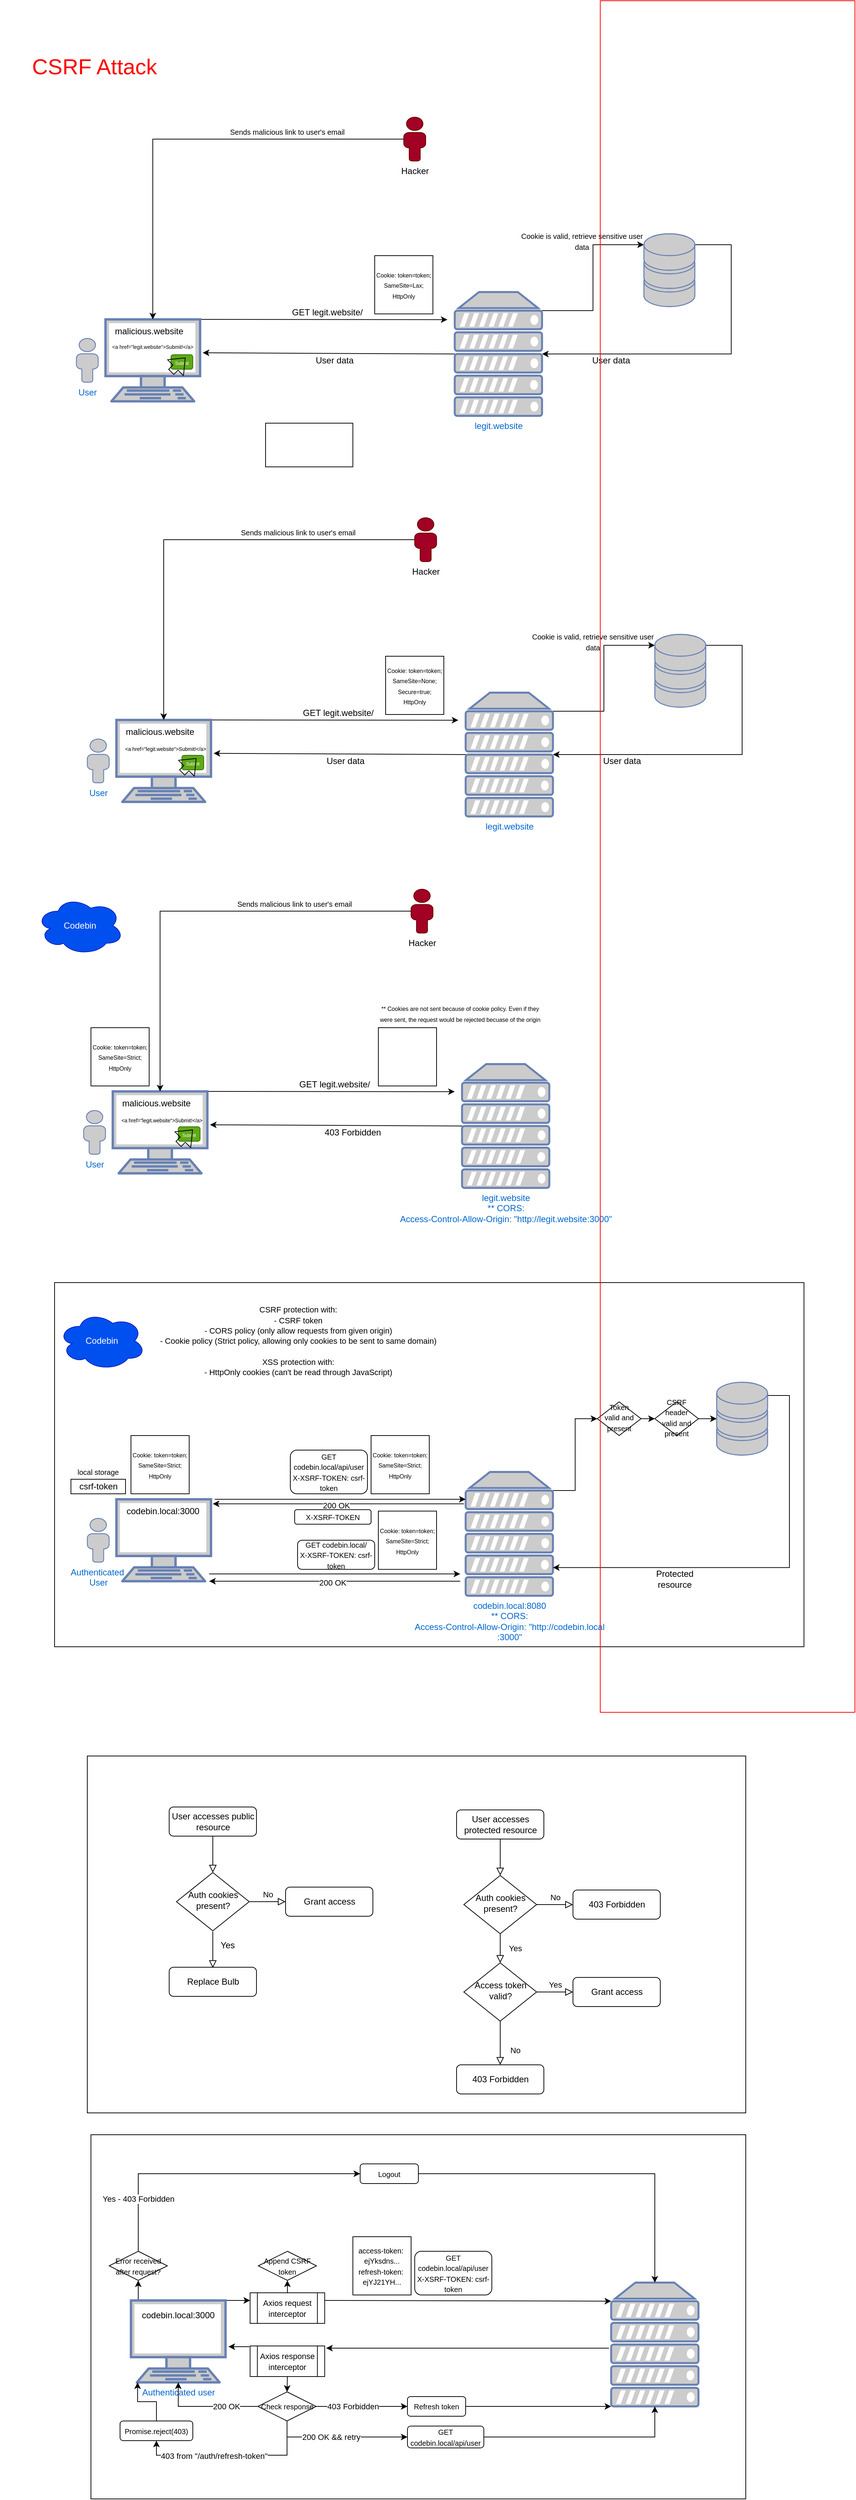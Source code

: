 <mxfile version="13.9.9" type="device"><diagram id="C5RBs43oDa-KdzZeNtuy" name="Page-1"><mxGraphModel dx="1913" dy="1975" grid="1" gridSize="10" guides="1" tooltips="1" connect="1" arrows="1" fold="1" page="1" pageScale="1" pageWidth="827" pageHeight="1169" math="0" shadow="0"><root><mxCell id="WIyWlLk6GJQsqaUBKTNV-0"/><mxCell id="WIyWlLk6GJQsqaUBKTNV-1" parent="WIyWlLk6GJQsqaUBKTNV-0"/><mxCell id="gsTk_tSLiRUNvNUFOM95-67" value="" style="verticalLabelPosition=bottom;verticalAlign=top;html=1;shape=mxgraph.basic.rect;fillColor2=none;strokeWidth=1;size=20;indent=5;" parent="WIyWlLk6GJQsqaUBKTNV-1" vertex="1"><mxGeometry x="50" y="1660" width="1030" height="500" as="geometry"/></mxCell><mxCell id="WIyWlLk6GJQsqaUBKTNV-2" value="" style="rounded=0;html=1;jettySize=auto;orthogonalLoop=1;fontSize=11;endArrow=block;endFill=0;endSize=8;strokeWidth=1;shadow=0;labelBackgroundColor=none;edgeStyle=orthogonalEdgeStyle;" parent="WIyWlLk6GJQsqaUBKTNV-1" source="WIyWlLk6GJQsqaUBKTNV-3" target="WIyWlLk6GJQsqaUBKTNV-6" edge="1"><mxGeometry relative="1" as="geometry"/></mxCell><mxCell id="WIyWlLk6GJQsqaUBKTNV-3" value="User accesses public resource" style="rounded=1;whiteSpace=wrap;html=1;fontSize=12;glass=0;strokeWidth=1;shadow=0;" parent="WIyWlLk6GJQsqaUBKTNV-1" vertex="1"><mxGeometry x="207.5" y="2380" width="120" height="40" as="geometry"/></mxCell><mxCell id="WIyWlLk6GJQsqaUBKTNV-5" value="No" style="edgeStyle=orthogonalEdgeStyle;rounded=0;html=1;jettySize=auto;orthogonalLoop=1;fontSize=11;endArrow=block;endFill=0;endSize=8;strokeWidth=1;shadow=0;labelBackgroundColor=none;" parent="WIyWlLk6GJQsqaUBKTNV-1" source="WIyWlLk6GJQsqaUBKTNV-6" target="WIyWlLk6GJQsqaUBKTNV-7" edge="1"><mxGeometry y="10" relative="1" as="geometry"><mxPoint as="offset"/></mxGeometry></mxCell><mxCell id="WIyWlLk6GJQsqaUBKTNV-6" value="Auth cookies present?" style="rhombus;whiteSpace=wrap;html=1;shadow=0;fontFamily=Helvetica;fontSize=12;align=center;strokeWidth=1;spacing=6;spacingTop=-4;" parent="WIyWlLk6GJQsqaUBKTNV-1" vertex="1"><mxGeometry x="217.5" y="2470" width="100" height="80" as="geometry"/></mxCell><mxCell id="WIyWlLk6GJQsqaUBKTNV-7" value="Grant access" style="rounded=1;whiteSpace=wrap;html=1;fontSize=12;glass=0;strokeWidth=1;shadow=0;" parent="WIyWlLk6GJQsqaUBKTNV-1" vertex="1"><mxGeometry x="367.5" y="2490" width="120" height="40" as="geometry"/></mxCell><mxCell id="aJe6lhraDqwbNiLTyz2L-0" value="User" style="fontColor=#0066CC;verticalAlign=top;verticalLabelPosition=bottom;labelPosition=center;align=center;html=1;outlineConnect=0;fillColor=#CCCCCC;strokeColor=#6881B3;gradientColor=none;gradientDirection=north;strokeWidth=2;shape=mxgraph.networks.user_male;" parent="WIyWlLk6GJQsqaUBKTNV-1" vertex="1"><mxGeometry x="80" y="363.75" width="30" height="60" as="geometry"/></mxCell><mxCell id="aJe6lhraDqwbNiLTyz2L-20" style="edgeStyle=none;rounded=0;orthogonalLoop=1;jettySize=auto;html=1;exitX=1;exitY=0;exitDx=0;exitDy=0;exitPerimeter=0;fontColor=#000000;" parent="WIyWlLk6GJQsqaUBKTNV-1" source="aJe6lhraDqwbNiLTyz2L-2" edge="1"><mxGeometry relative="1" as="geometry"><mxPoint x="590" y="337.828" as="targetPoint"/></mxGeometry></mxCell><mxCell id="aJe6lhraDqwbNiLTyz2L-2" value="" style="fontColor=#0066CC;verticalAlign=top;verticalLabelPosition=bottom;labelPosition=center;align=center;html=1;outlineConnect=0;fillColor=#CCCCCC;strokeColor=#6881B3;gradientColor=none;gradientDirection=north;strokeWidth=2;shape=mxgraph.networks.terminal;" parent="WIyWlLk6GJQsqaUBKTNV-1" vertex="1"><mxGeometry x="120" y="337.5" width="130" height="112.5" as="geometry"/></mxCell><mxCell id="aJe6lhraDqwbNiLTyz2L-4" style="edgeStyle=orthogonalEdgeStyle;rounded=0;orthogonalLoop=1;jettySize=auto;html=1;exitX=0;exitY=0.5;exitDx=0;exitDy=0;exitPerimeter=0;entryX=0.5;entryY=0;entryDx=0;entryDy=0;entryPerimeter=0;" parent="WIyWlLk6GJQsqaUBKTNV-1" source="aJe6lhraDqwbNiLTyz2L-3" target="aJe6lhraDqwbNiLTyz2L-2" edge="1"><mxGeometry relative="1" as="geometry"/></mxCell><mxCell id="aJe6lhraDqwbNiLTyz2L-3" value="Hacker" style="verticalAlign=top;verticalLabelPosition=bottom;labelPosition=center;align=center;html=1;outlineConnect=0;fillColor=#a20025;strokeColor=#6F0000;gradientDirection=north;strokeWidth=2;shape=mxgraph.networks.user_male;" parent="WIyWlLk6GJQsqaUBKTNV-1" vertex="1"><mxGeometry x="530" y="60" width="30" height="60" as="geometry"/></mxCell><mxCell id="aJe6lhraDqwbNiLTyz2L-5" value="malicious.website" style="text;html=1;strokeColor=none;fillColor=none;align=center;verticalAlign=middle;whiteSpace=wrap;rounded=0;" parent="WIyWlLk6GJQsqaUBKTNV-1" vertex="1"><mxGeometry x="160" y="343.75" width="40" height="20" as="geometry"/></mxCell><mxCell id="aJe6lhraDqwbNiLTyz2L-6" value="&lt;font style=&quot;font-size: 7px&quot;&gt;&amp;lt;a href=&quot;legit.website&quot;&amp;gt;Submit!&amp;lt;/a&amp;gt;&lt;/font&gt;" style="text;html=1;strokeColor=none;fillColor=none;align=center;verticalAlign=middle;whiteSpace=wrap;rounded=0;" parent="WIyWlLk6GJQsqaUBKTNV-1" vertex="1"><mxGeometry x="20" y="363.75" width="330" height="20" as="geometry"/></mxCell><mxCell id="aJe6lhraDqwbNiLTyz2L-9" value="&lt;font style=&quot;font-size: 6px&quot;&gt;Submit&lt;/font&gt;" style="rounded=1;whiteSpace=wrap;html=1;align=center;fillColor=#60a917;strokeColor=#2D7600;fontColor=#ffffff;" parent="WIyWlLk6GJQsqaUBKTNV-1" vertex="1"><mxGeometry x="210" y="386" width="30" height="20" as="geometry"/></mxCell><mxCell id="aJe6lhraDqwbNiLTyz2L-11" value="" style="shape=flexArrow;endArrow=classic;html=1;" parent="WIyWlLk6GJQsqaUBKTNV-1" edge="1"><mxGeometry width="50" height="50" relative="1" as="geometry"><mxPoint x="210" y="410" as="sourcePoint"/><mxPoint x="230" y="390" as="targetPoint"/></mxGeometry></mxCell><mxCell id="aJe6lhraDqwbNiLTyz2L-12" value="&lt;font style=&quot;font-size: 10px&quot;&gt;Sends malicious link to user's email&lt;/font&gt;" style="text;html=1;strokeColor=none;fillColor=none;align=center;verticalAlign=middle;whiteSpace=wrap;rounded=0;" parent="WIyWlLk6GJQsqaUBKTNV-1" vertex="1"><mxGeometry x="270" y="70" width="200" height="20" as="geometry"/></mxCell><mxCell id="aJe6lhraDqwbNiLTyz2L-22" style="edgeStyle=none;rounded=0;orthogonalLoop=1;jettySize=auto;html=1;exitX=0;exitY=0.5;exitDx=0;exitDy=0;exitPerimeter=0;entryX=0.708;entryY=0.98;entryDx=0;entryDy=0;entryPerimeter=0;fontColor=#000000;" parent="WIyWlLk6GJQsqaUBKTNV-1" source="aJe6lhraDqwbNiLTyz2L-14" target="aJe6lhraDqwbNiLTyz2L-6" edge="1"><mxGeometry relative="1" as="geometry"/></mxCell><mxCell id="aJe6lhraDqwbNiLTyz2L-36" style="edgeStyle=orthogonalEdgeStyle;rounded=0;orthogonalLoop=1;jettySize=auto;html=1;exitX=1;exitY=0.15;exitDx=0;exitDy=0;exitPerimeter=0;entryX=0;entryY=0.15;entryDx=0;entryDy=0;entryPerimeter=0;fontColor=#000000;" parent="WIyWlLk6GJQsqaUBKTNV-1" source="aJe6lhraDqwbNiLTyz2L-14" target="aJe6lhraDqwbNiLTyz2L-29" edge="1"><mxGeometry relative="1" as="geometry"/></mxCell><mxCell id="aJe6lhraDqwbNiLTyz2L-14" value="legit.website" style="fontColor=#0066CC;verticalAlign=top;verticalLabelPosition=bottom;labelPosition=center;align=center;html=1;outlineConnect=0;fillColor=#CCCCCC;strokeColor=#6881B3;gradientColor=none;gradientDirection=north;strokeWidth=2;shape=mxgraph.networks.server;" parent="WIyWlLk6GJQsqaUBKTNV-1" vertex="1"><mxGeometry x="600" y="300" width="120" height="170" as="geometry"/></mxCell><mxCell id="aJe6lhraDqwbNiLTyz2L-17" value="GET legit.website/" style="text;html=1;strokeColor=none;fillColor=none;align=center;verticalAlign=middle;whiteSpace=wrap;rounded=0;fontColor=#000000;" parent="WIyWlLk6GJQsqaUBKTNV-1" vertex="1"><mxGeometry x="360" y="317.5" width="130" height="20" as="geometry"/></mxCell><mxCell id="aJe6lhraDqwbNiLTyz2L-19" value="&lt;font style=&quot;font-size: 8px&quot;&gt;Cookie: token=token; SameSite=Lax; HttpOnly&lt;/font&gt;" style="whiteSpace=wrap;html=1;aspect=fixed;fontColor=#000000;" parent="WIyWlLk6GJQsqaUBKTNV-1" vertex="1"><mxGeometry x="490" y="250" width="80" height="80" as="geometry"/></mxCell><mxCell id="aJe6lhraDqwbNiLTyz2L-37" style="edgeStyle=orthogonalEdgeStyle;rounded=0;orthogonalLoop=1;jettySize=auto;html=1;exitX=1;exitY=0.15;exitDx=0;exitDy=0;exitPerimeter=0;fontColor=#000000;" parent="WIyWlLk6GJQsqaUBKTNV-1" source="aJe6lhraDqwbNiLTyz2L-29" target="aJe6lhraDqwbNiLTyz2L-14" edge="1"><mxGeometry relative="1" as="geometry"><Array as="points"><mxPoint x="980" y="235"/><mxPoint x="980" y="385"/></Array></mxGeometry></mxCell><mxCell id="aJe6lhraDqwbNiLTyz2L-29" value="" style="fontColor=#0066CC;verticalAlign=top;verticalLabelPosition=bottom;labelPosition=center;align=center;html=1;outlineConnect=0;fillColor=#CCCCCC;strokeColor=#6881B3;gradientColor=none;gradientDirection=north;strokeWidth=2;shape=mxgraph.networks.storage;" parent="WIyWlLk6GJQsqaUBKTNV-1" vertex="1"><mxGeometry x="860" y="220" width="70" height="100" as="geometry"/></mxCell><mxCell id="aJe6lhraDqwbNiLTyz2L-32" value="&lt;font style=&quot;font-size: 10px&quot;&gt;Cookie is valid, retrieve sensitive user data&lt;/font&gt;" style="text;html=1;strokeColor=none;fillColor=none;align=center;verticalAlign=middle;whiteSpace=wrap;rounded=0;fontColor=#000000;" parent="WIyWlLk6GJQsqaUBKTNV-1" vertex="1"><mxGeometry x="680" y="220" width="190" height="20" as="geometry"/></mxCell><mxCell id="aJe6lhraDqwbNiLTyz2L-34" value="User data" style="text;html=1;strokeColor=none;fillColor=none;align=center;verticalAlign=middle;whiteSpace=wrap;rounded=0;fontColor=#000000;" parent="WIyWlLk6GJQsqaUBKTNV-1" vertex="1"><mxGeometry x="780" y="383.75" width="70" height="20" as="geometry"/></mxCell><mxCell id="aJe6lhraDqwbNiLTyz2L-35" value="User data" style="text;html=1;strokeColor=none;fillColor=none;align=center;verticalAlign=middle;whiteSpace=wrap;rounded=0;fontColor=#000000;" parent="WIyWlLk6GJQsqaUBKTNV-1" vertex="1"><mxGeometry x="400" y="383.75" width="70" height="20" as="geometry"/></mxCell><mxCell id="aJe6lhraDqwbNiLTyz2L-77" value="User" style="fontColor=#0066CC;verticalAlign=top;verticalLabelPosition=bottom;labelPosition=center;align=center;html=1;outlineConnect=0;fillColor=#CCCCCC;strokeColor=#6881B3;gradientColor=none;gradientDirection=north;strokeWidth=2;shape=mxgraph.networks.user_male;" parent="WIyWlLk6GJQsqaUBKTNV-1" vertex="1"><mxGeometry x="95" y="913.75" width="30" height="60" as="geometry"/></mxCell><mxCell id="aJe6lhraDqwbNiLTyz2L-78" style="edgeStyle=none;rounded=0;orthogonalLoop=1;jettySize=auto;html=1;exitX=1;exitY=0;exitDx=0;exitDy=0;exitPerimeter=0;fontColor=#000000;" parent="WIyWlLk6GJQsqaUBKTNV-1" source="aJe6lhraDqwbNiLTyz2L-79" edge="1"><mxGeometry relative="1" as="geometry"><mxPoint x="605" y="887.828" as="targetPoint"/></mxGeometry></mxCell><mxCell id="aJe6lhraDqwbNiLTyz2L-79" value="" style="fontColor=#0066CC;verticalAlign=top;verticalLabelPosition=bottom;labelPosition=center;align=center;html=1;outlineConnect=0;fillColor=#CCCCCC;strokeColor=#6881B3;gradientColor=none;gradientDirection=north;strokeWidth=2;shape=mxgraph.networks.terminal;" parent="WIyWlLk6GJQsqaUBKTNV-1" vertex="1"><mxGeometry x="135" y="887.5" width="130" height="112.5" as="geometry"/></mxCell><mxCell id="aJe6lhraDqwbNiLTyz2L-80" style="edgeStyle=orthogonalEdgeStyle;rounded=0;orthogonalLoop=1;jettySize=auto;html=1;exitX=0;exitY=0.5;exitDx=0;exitDy=0;exitPerimeter=0;entryX=0.5;entryY=0;entryDx=0;entryDy=0;entryPerimeter=0;" parent="WIyWlLk6GJQsqaUBKTNV-1" source="aJe6lhraDqwbNiLTyz2L-81" target="aJe6lhraDqwbNiLTyz2L-79" edge="1"><mxGeometry relative="1" as="geometry"/></mxCell><mxCell id="aJe6lhraDqwbNiLTyz2L-81" value="Hacker" style="verticalAlign=top;verticalLabelPosition=bottom;labelPosition=center;align=center;html=1;outlineConnect=0;fillColor=#a20025;strokeColor=#6F0000;gradientDirection=north;strokeWidth=2;shape=mxgraph.networks.user_male;" parent="WIyWlLk6GJQsqaUBKTNV-1" vertex="1"><mxGeometry x="545" y="610" width="30" height="60" as="geometry"/></mxCell><mxCell id="aJe6lhraDqwbNiLTyz2L-82" value="malicious.website" style="text;html=1;strokeColor=none;fillColor=none;align=center;verticalAlign=middle;whiteSpace=wrap;rounded=0;" parent="WIyWlLk6GJQsqaUBKTNV-1" vertex="1"><mxGeometry x="175" y="893.75" width="40" height="20" as="geometry"/></mxCell><mxCell id="aJe6lhraDqwbNiLTyz2L-83" value="&lt;font style=&quot;font-size: 6px&quot;&gt;Submit&lt;/font&gt;" style="rounded=1;whiteSpace=wrap;html=1;align=center;fillColor=#60a917;strokeColor=#2D7600;fontColor=#ffffff;" parent="WIyWlLk6GJQsqaUBKTNV-1" vertex="1"><mxGeometry x="225" y="936" width="30" height="20" as="geometry"/></mxCell><mxCell id="aJe6lhraDqwbNiLTyz2L-84" value="" style="shape=flexArrow;endArrow=classic;html=1;" parent="WIyWlLk6GJQsqaUBKTNV-1" edge="1"><mxGeometry width="50" height="50" relative="1" as="geometry"><mxPoint x="225" y="960" as="sourcePoint"/><mxPoint x="245" y="940" as="targetPoint"/></mxGeometry></mxCell><mxCell id="aJe6lhraDqwbNiLTyz2L-85" value="&lt;font style=&quot;font-size: 10px&quot;&gt;Sends malicious link to user's email&lt;/font&gt;" style="text;html=1;strokeColor=none;fillColor=none;align=center;verticalAlign=middle;whiteSpace=wrap;rounded=0;" parent="WIyWlLk6GJQsqaUBKTNV-1" vertex="1"><mxGeometry x="285" y="620" width="200" height="20" as="geometry"/></mxCell><mxCell id="aJe6lhraDqwbNiLTyz2L-86" style="edgeStyle=none;rounded=0;orthogonalLoop=1;jettySize=auto;html=1;exitX=0;exitY=0.5;exitDx=0;exitDy=0;exitPerimeter=0;entryX=0.708;entryY=0.98;entryDx=0;entryDy=0;entryPerimeter=0;fontColor=#000000;" parent="WIyWlLk6GJQsqaUBKTNV-1" source="aJe6lhraDqwbNiLTyz2L-88" edge="1"><mxGeometry relative="1" as="geometry"><mxPoint x="268.64" y="933.35" as="targetPoint"/></mxGeometry></mxCell><mxCell id="aJe6lhraDqwbNiLTyz2L-87" style="edgeStyle=orthogonalEdgeStyle;rounded=0;orthogonalLoop=1;jettySize=auto;html=1;exitX=1;exitY=0.15;exitDx=0;exitDy=0;exitPerimeter=0;entryX=0;entryY=0.15;entryDx=0;entryDy=0;entryPerimeter=0;fontColor=#000000;" parent="WIyWlLk6GJQsqaUBKTNV-1" source="aJe6lhraDqwbNiLTyz2L-88" target="aJe6lhraDqwbNiLTyz2L-92" edge="1"><mxGeometry relative="1" as="geometry"/></mxCell><mxCell id="aJe6lhraDqwbNiLTyz2L-88" value="legit.website" style="fontColor=#0066CC;verticalAlign=top;verticalLabelPosition=bottom;labelPosition=center;align=center;html=1;outlineConnect=0;fillColor=#CCCCCC;strokeColor=#6881B3;gradientColor=none;gradientDirection=north;strokeWidth=2;shape=mxgraph.networks.server;" parent="WIyWlLk6GJQsqaUBKTNV-1" vertex="1"><mxGeometry x="615" y="850" width="120" height="170" as="geometry"/></mxCell><mxCell id="aJe6lhraDqwbNiLTyz2L-89" value="GET legit.website/" style="text;html=1;strokeColor=none;fillColor=none;align=center;verticalAlign=middle;whiteSpace=wrap;rounded=0;fontColor=#000000;" parent="WIyWlLk6GJQsqaUBKTNV-1" vertex="1"><mxGeometry x="375" y="867.5" width="130" height="20" as="geometry"/></mxCell><mxCell id="aJe6lhraDqwbNiLTyz2L-90" value="&lt;font style=&quot;font-size: 8px&quot;&gt;Cookie: token=token; SameSite=None; Secure=true; HttpOnly&lt;/font&gt;" style="whiteSpace=wrap;html=1;aspect=fixed;fontColor=#000000;" parent="WIyWlLk6GJQsqaUBKTNV-1" vertex="1"><mxGeometry x="505" y="800" width="80" height="80" as="geometry"/></mxCell><mxCell id="aJe6lhraDqwbNiLTyz2L-91" style="edgeStyle=orthogonalEdgeStyle;rounded=0;orthogonalLoop=1;jettySize=auto;html=1;exitX=1;exitY=0.15;exitDx=0;exitDy=0;exitPerimeter=0;fontColor=#000000;" parent="WIyWlLk6GJQsqaUBKTNV-1" source="aJe6lhraDqwbNiLTyz2L-92" target="aJe6lhraDqwbNiLTyz2L-88" edge="1"><mxGeometry relative="1" as="geometry"><Array as="points"><mxPoint x="995" y="785"/><mxPoint x="995" y="935"/></Array></mxGeometry></mxCell><mxCell id="aJe6lhraDqwbNiLTyz2L-92" value="" style="fontColor=#0066CC;verticalAlign=top;verticalLabelPosition=bottom;labelPosition=center;align=center;html=1;outlineConnect=0;fillColor=#CCCCCC;strokeColor=#6881B3;gradientColor=none;gradientDirection=north;strokeWidth=2;shape=mxgraph.networks.storage;" parent="WIyWlLk6GJQsqaUBKTNV-1" vertex="1"><mxGeometry x="875" y="770" width="70" height="100" as="geometry"/></mxCell><mxCell id="aJe6lhraDqwbNiLTyz2L-93" value="&lt;font style=&quot;font-size: 10px&quot;&gt;Cookie is valid, retrieve sensitive user data&lt;/font&gt;" style="text;html=1;strokeColor=none;fillColor=none;align=center;verticalAlign=middle;whiteSpace=wrap;rounded=0;fontColor=#000000;" parent="WIyWlLk6GJQsqaUBKTNV-1" vertex="1"><mxGeometry x="695" y="770" width="190" height="20" as="geometry"/></mxCell><mxCell id="aJe6lhraDqwbNiLTyz2L-94" value="User data" style="text;html=1;strokeColor=none;fillColor=none;align=center;verticalAlign=middle;whiteSpace=wrap;rounded=0;fontColor=#000000;" parent="WIyWlLk6GJQsqaUBKTNV-1" vertex="1"><mxGeometry x="795" y="933.75" width="70" height="20" as="geometry"/></mxCell><mxCell id="aJe6lhraDqwbNiLTyz2L-95" value="User data" style="text;html=1;strokeColor=none;fillColor=none;align=center;verticalAlign=middle;whiteSpace=wrap;rounded=0;fontColor=#000000;" parent="WIyWlLk6GJQsqaUBKTNV-1" vertex="1"><mxGeometry x="415" y="933.75" width="70" height="20" as="geometry"/></mxCell><mxCell id="aJe6lhraDqwbNiLTyz2L-96" value="&lt;span style=&quot;color: rgb(0, 0, 0); font-family: helvetica; font-size: 7px; font-style: normal; font-weight: 400; letter-spacing: normal; text-align: center; text-indent: 0px; text-transform: none; word-spacing: 0px; background-color: rgb(248, 249, 250); display: inline; float: none;&quot;&gt;&amp;lt;a href=&quot;legit.website&quot;&amp;gt;Submit!&amp;lt;/a&amp;gt;&lt;/span&gt;" style="text;whiteSpace=wrap;html=1;fontColor=#000000;" parent="WIyWlLk6GJQsqaUBKTNV-1" vertex="1"><mxGeometry x="145" y="912" width="140" height="30" as="geometry"/></mxCell><mxCell id="aJe6lhraDqwbNiLTyz2L-98" value="User" style="fontColor=#0066CC;verticalAlign=top;verticalLabelPosition=bottom;labelPosition=center;align=center;html=1;outlineConnect=0;fillColor=#CCCCCC;strokeColor=#6881B3;gradientColor=none;gradientDirection=north;strokeWidth=2;shape=mxgraph.networks.user_male;" parent="WIyWlLk6GJQsqaUBKTNV-1" vertex="1"><mxGeometry x="90" y="1423.75" width="30" height="60" as="geometry"/></mxCell><mxCell id="aJe6lhraDqwbNiLTyz2L-99" style="edgeStyle=none;rounded=0;orthogonalLoop=1;jettySize=auto;html=1;exitX=1;exitY=0;exitDx=0;exitDy=0;exitPerimeter=0;fontColor=#000000;" parent="WIyWlLk6GJQsqaUBKTNV-1" source="aJe6lhraDqwbNiLTyz2L-100" edge="1"><mxGeometry relative="1" as="geometry"><mxPoint x="600" y="1397.828" as="targetPoint"/></mxGeometry></mxCell><mxCell id="aJe6lhraDqwbNiLTyz2L-100" value="" style="fontColor=#0066CC;verticalAlign=top;verticalLabelPosition=bottom;labelPosition=center;align=center;html=1;outlineConnect=0;fillColor=#CCCCCC;strokeColor=#6881B3;gradientColor=none;gradientDirection=north;strokeWidth=2;shape=mxgraph.networks.terminal;" parent="WIyWlLk6GJQsqaUBKTNV-1" vertex="1"><mxGeometry x="130" y="1397.5" width="130" height="112.5" as="geometry"/></mxCell><mxCell id="aJe6lhraDqwbNiLTyz2L-101" style="edgeStyle=orthogonalEdgeStyle;rounded=0;orthogonalLoop=1;jettySize=auto;html=1;exitX=0;exitY=0.5;exitDx=0;exitDy=0;exitPerimeter=0;entryX=0.5;entryY=0;entryDx=0;entryDy=0;entryPerimeter=0;" parent="WIyWlLk6GJQsqaUBKTNV-1" source="aJe6lhraDqwbNiLTyz2L-102" target="aJe6lhraDqwbNiLTyz2L-100" edge="1"><mxGeometry relative="1" as="geometry"/></mxCell><mxCell id="aJe6lhraDqwbNiLTyz2L-102" value="Hacker" style="verticalAlign=top;verticalLabelPosition=bottom;labelPosition=center;align=center;html=1;outlineConnect=0;fillColor=#a20025;strokeColor=#6F0000;gradientDirection=north;strokeWidth=2;shape=mxgraph.networks.user_male;" parent="WIyWlLk6GJQsqaUBKTNV-1" vertex="1"><mxGeometry x="540" y="1120" width="30" height="60" as="geometry"/></mxCell><mxCell id="aJe6lhraDqwbNiLTyz2L-103" value="malicious.website" style="text;html=1;strokeColor=none;fillColor=none;align=center;verticalAlign=middle;whiteSpace=wrap;rounded=0;" parent="WIyWlLk6GJQsqaUBKTNV-1" vertex="1"><mxGeometry x="170" y="1403.75" width="40" height="20" as="geometry"/></mxCell><mxCell id="aJe6lhraDqwbNiLTyz2L-104" value="&lt;font style=&quot;font-size: 6px&quot;&gt;Submit&lt;/font&gt;" style="rounded=1;whiteSpace=wrap;html=1;align=center;fillColor=#60a917;strokeColor=#2D7600;fontColor=#ffffff;" parent="WIyWlLk6GJQsqaUBKTNV-1" vertex="1"><mxGeometry x="220" y="1446" width="30" height="20" as="geometry"/></mxCell><mxCell id="aJe6lhraDqwbNiLTyz2L-105" value="" style="shape=flexArrow;endArrow=classic;html=1;" parent="WIyWlLk6GJQsqaUBKTNV-1" edge="1"><mxGeometry width="50" height="50" relative="1" as="geometry"><mxPoint x="220" y="1470" as="sourcePoint"/><mxPoint x="240" y="1450" as="targetPoint"/></mxGeometry></mxCell><mxCell id="aJe6lhraDqwbNiLTyz2L-106" value="&lt;font style=&quot;font-size: 10px&quot;&gt;Sends malicious link to user's email&lt;/font&gt;" style="text;html=1;strokeColor=none;fillColor=none;align=center;verticalAlign=middle;whiteSpace=wrap;rounded=0;" parent="WIyWlLk6GJQsqaUBKTNV-1" vertex="1"><mxGeometry x="280" y="1130" width="200" height="20" as="geometry"/></mxCell><mxCell id="aJe6lhraDqwbNiLTyz2L-107" style="edgeStyle=none;rounded=0;orthogonalLoop=1;jettySize=auto;html=1;exitX=0;exitY=0.5;exitDx=0;exitDy=0;exitPerimeter=0;entryX=0.708;entryY=0.98;entryDx=0;entryDy=0;entryPerimeter=0;fontColor=#000000;" parent="WIyWlLk6GJQsqaUBKTNV-1" source="aJe6lhraDqwbNiLTyz2L-109" edge="1"><mxGeometry relative="1" as="geometry"><mxPoint x="263.64" y="1443.35" as="targetPoint"/></mxGeometry></mxCell><mxCell id="aJe6lhraDqwbNiLTyz2L-109" value="legit.website&lt;br&gt;** CORS:&lt;br&gt;Access-Control-Allow-Origin: &quot;http://legit.website:3000&quot;" style="fontColor=#0066CC;verticalAlign=top;verticalLabelPosition=bottom;labelPosition=center;align=center;html=1;outlineConnect=0;fillColor=#CCCCCC;strokeColor=#6881B3;gradientColor=none;gradientDirection=north;strokeWidth=2;shape=mxgraph.networks.server;" parent="WIyWlLk6GJQsqaUBKTNV-1" vertex="1"><mxGeometry x="610" y="1360" width="120" height="170" as="geometry"/></mxCell><mxCell id="aJe6lhraDqwbNiLTyz2L-110" value="GET legit.website/" style="text;html=1;strokeColor=none;fillColor=none;align=center;verticalAlign=middle;whiteSpace=wrap;rounded=0;fontColor=#000000;" parent="WIyWlLk6GJQsqaUBKTNV-1" vertex="1"><mxGeometry x="370" y="1377.5" width="130" height="20" as="geometry"/></mxCell><mxCell id="aJe6lhraDqwbNiLTyz2L-111" value="&lt;font style=&quot;font-size: 8px&quot;&gt;Cookie: token=token; SameSite=Strict;&lt;br&gt;HttpOnly&lt;/font&gt;" style="whiteSpace=wrap;html=1;aspect=fixed;fontColor=#000000;" parent="WIyWlLk6GJQsqaUBKTNV-1" vertex="1"><mxGeometry x="100" y="1310" width="80" height="80" as="geometry"/></mxCell><mxCell id="aJe6lhraDqwbNiLTyz2L-116" value="403 Forbidden" style="text;html=1;strokeColor=none;fillColor=none;align=center;verticalAlign=middle;whiteSpace=wrap;rounded=0;fontColor=#000000;" parent="WIyWlLk6GJQsqaUBKTNV-1" vertex="1"><mxGeometry x="410" y="1443.75" width="100" height="20" as="geometry"/></mxCell><mxCell id="aJe6lhraDqwbNiLTyz2L-117" value="&lt;span style=&quot;color: rgb(0, 0, 0); font-family: helvetica; font-size: 7px; font-style: normal; font-weight: 400; letter-spacing: normal; text-align: center; text-indent: 0px; text-transform: none; word-spacing: 0px; background-color: rgb(248, 249, 250); display: inline; float: none;&quot;&gt;&amp;lt;a href=&quot;legit.website&quot;&amp;gt;Submit!&amp;lt;/a&amp;gt;&lt;/span&gt;" style="text;whiteSpace=wrap;html=1;fontColor=#000000;" parent="WIyWlLk6GJQsqaUBKTNV-1" vertex="1"><mxGeometry x="140" y="1422" width="140" height="30" as="geometry"/></mxCell><mxCell id="aJe6lhraDqwbNiLTyz2L-118" value="" style="whiteSpace=wrap;html=1;aspect=fixed;fontColor=#000000;" parent="WIyWlLk6GJQsqaUBKTNV-1" vertex="1"><mxGeometry x="495" y="1310" width="80" height="80" as="geometry"/></mxCell><mxCell id="aJe6lhraDqwbNiLTyz2L-121" value="&lt;font style=&quot;font-size: 8px&quot;&gt;** Cookies are not sent because of cookie policy. Even if they were sent, the request would be rejected becuase of the origin&lt;/font&gt;" style="text;html=1;strokeColor=none;fillColor=none;align=center;verticalAlign=middle;whiteSpace=wrap;rounded=0;fontColor=#000000;" parent="WIyWlLk6GJQsqaUBKTNV-1" vertex="1"><mxGeometry x="490" y="1260" width="235" height="60" as="geometry"/></mxCell><mxCell id="aJe6lhraDqwbNiLTyz2L-123" value="Codebin" style="ellipse;shape=cloud;whiteSpace=wrap;html=1;fontColor=#ffffff;fillColor=#0050ef;strokeColor=#001DBC;" parent="WIyWlLk6GJQsqaUBKTNV-1" vertex="1"><mxGeometry x="25" y="1130" width="120" height="80" as="geometry"/></mxCell><mxCell id="aJe6lhraDqwbNiLTyz2L-125" value="&lt;font style=&quot;font-size: 30px&quot; color=&quot;#ff0000&quot;&gt;CSRF Attack&lt;/font&gt;" style="text;html=1;strokeColor=none;fillColor=none;align=center;verticalAlign=middle;whiteSpace=wrap;rounded=0;fontColor=#000000;" parent="WIyWlLk6GJQsqaUBKTNV-1" vertex="1"><mxGeometry x="-25" y="-20" width="260" height="20" as="geometry"/></mxCell><mxCell id="aJe6lhraDqwbNiLTyz2L-126" value="" style="rounded=0;html=1;jettySize=auto;orthogonalLoop=1;fontSize=11;endArrow=block;endFill=0;endSize=8;strokeWidth=1;shadow=0;labelBackgroundColor=none;edgeStyle=orthogonalEdgeStyle;" parent="WIyWlLk6GJQsqaUBKTNV-1" source="aJe6lhraDqwbNiLTyz2L-127" target="aJe6lhraDqwbNiLTyz2L-130" edge="1"><mxGeometry relative="1" as="geometry"/></mxCell><mxCell id="aJe6lhraDqwbNiLTyz2L-127" value="User accesses protected resource" style="rounded=1;whiteSpace=wrap;html=1;fontSize=12;glass=0;strokeWidth=1;shadow=0;" parent="WIyWlLk6GJQsqaUBKTNV-1" vertex="1"><mxGeometry x="602.5" y="2384" width="120" height="40" as="geometry"/></mxCell><mxCell id="aJe6lhraDqwbNiLTyz2L-128" value="Yes" style="rounded=0;html=1;jettySize=auto;orthogonalLoop=1;fontSize=11;endArrow=block;endFill=0;endSize=8;strokeWidth=1;shadow=0;labelBackgroundColor=none;edgeStyle=orthogonalEdgeStyle;" parent="WIyWlLk6GJQsqaUBKTNV-1" source="aJe6lhraDqwbNiLTyz2L-130" target="aJe6lhraDqwbNiLTyz2L-134" edge="1"><mxGeometry y="20" relative="1" as="geometry"><mxPoint as="offset"/></mxGeometry></mxCell><mxCell id="aJe6lhraDqwbNiLTyz2L-129" value="No" style="edgeStyle=orthogonalEdgeStyle;rounded=0;html=1;jettySize=auto;orthogonalLoop=1;fontSize=11;endArrow=block;endFill=0;endSize=8;strokeWidth=1;shadow=0;labelBackgroundColor=none;" parent="WIyWlLk6GJQsqaUBKTNV-1" source="aJe6lhraDqwbNiLTyz2L-130" target="aJe6lhraDqwbNiLTyz2L-131" edge="1"><mxGeometry y="10" relative="1" as="geometry"><mxPoint as="offset"/></mxGeometry></mxCell><mxCell id="aJe6lhraDqwbNiLTyz2L-130" value="Auth cookies present?" style="rhombus;whiteSpace=wrap;html=1;shadow=0;fontFamily=Helvetica;fontSize=12;align=center;strokeWidth=1;spacing=6;spacingTop=-4;" parent="WIyWlLk6GJQsqaUBKTNV-1" vertex="1"><mxGeometry x="612.5" y="2474" width="100" height="80" as="geometry"/></mxCell><mxCell id="aJe6lhraDqwbNiLTyz2L-131" value="403 Forbidden" style="rounded=1;whiteSpace=wrap;html=1;fontSize=12;glass=0;strokeWidth=1;shadow=0;" parent="WIyWlLk6GJQsqaUBKTNV-1" vertex="1"><mxGeometry x="762.5" y="2494" width="120" height="40" as="geometry"/></mxCell><mxCell id="aJe6lhraDqwbNiLTyz2L-132" value="No" style="rounded=0;html=1;jettySize=auto;orthogonalLoop=1;fontSize=11;endArrow=block;endFill=0;endSize=8;strokeWidth=1;shadow=0;labelBackgroundColor=none;edgeStyle=orthogonalEdgeStyle;" parent="WIyWlLk6GJQsqaUBKTNV-1" source="aJe6lhraDqwbNiLTyz2L-134" target="aJe6lhraDqwbNiLTyz2L-135" edge="1"><mxGeometry x="0.333" y="20" relative="1" as="geometry"><mxPoint as="offset"/></mxGeometry></mxCell><mxCell id="aJe6lhraDqwbNiLTyz2L-133" value="Yes" style="edgeStyle=orthogonalEdgeStyle;rounded=0;html=1;jettySize=auto;orthogonalLoop=1;fontSize=11;endArrow=block;endFill=0;endSize=8;strokeWidth=1;shadow=0;labelBackgroundColor=none;" parent="WIyWlLk6GJQsqaUBKTNV-1" source="aJe6lhraDqwbNiLTyz2L-134" target="aJe6lhraDqwbNiLTyz2L-136" edge="1"><mxGeometry y="10" relative="1" as="geometry"><mxPoint as="offset"/></mxGeometry></mxCell><mxCell id="aJe6lhraDqwbNiLTyz2L-134" value="Access token valid?" style="rhombus;whiteSpace=wrap;html=1;shadow=0;fontFamily=Helvetica;fontSize=12;align=center;strokeWidth=1;spacing=6;spacingTop=-4;" parent="WIyWlLk6GJQsqaUBKTNV-1" vertex="1"><mxGeometry x="612.5" y="2594" width="100" height="80" as="geometry"/></mxCell><mxCell id="aJe6lhraDqwbNiLTyz2L-135" value="403 Forbidden" style="rounded=1;whiteSpace=wrap;html=1;fontSize=12;glass=0;strokeWidth=1;shadow=0;" parent="WIyWlLk6GJQsqaUBKTNV-1" vertex="1"><mxGeometry x="602.5" y="2734" width="120" height="40" as="geometry"/></mxCell><mxCell id="aJe6lhraDqwbNiLTyz2L-136" value="Grant access" style="rounded=1;whiteSpace=wrap;html=1;fontSize=12;glass=0;strokeWidth=1;shadow=0;" parent="WIyWlLk6GJQsqaUBKTNV-1" vertex="1"><mxGeometry x="762.5" y="2614" width="120" height="40" as="geometry"/></mxCell><mxCell id="aJe6lhraDqwbNiLTyz2L-137" value="Replace Bulb" style="rounded=1;whiteSpace=wrap;html=1;fontSize=12;glass=0;strokeWidth=1;shadow=0;" parent="WIyWlLk6GJQsqaUBKTNV-1" vertex="1"><mxGeometry x="207.5" y="2600" width="120" height="40" as="geometry"/></mxCell><mxCell id="aJe6lhraDqwbNiLTyz2L-142" value="" style="rounded=0;html=1;jettySize=auto;orthogonalLoop=1;fontSize=11;endArrow=block;endFill=0;endSize=8;strokeWidth=1;shadow=0;labelBackgroundColor=none;edgeStyle=orthogonalEdgeStyle;" parent="WIyWlLk6GJQsqaUBKTNV-1" edge="1"><mxGeometry relative="1" as="geometry"><mxPoint x="267.5" y="2551.0" as="sourcePoint"/><mxPoint x="267.5" y="2601.0" as="targetPoint"/></mxGeometry></mxCell><mxCell id="aJe6lhraDqwbNiLTyz2L-143" value="Yes" style="text;html=1;strokeColor=none;fillColor=none;align=center;verticalAlign=middle;whiteSpace=wrap;rounded=0;fontColor=#000000;" parent="WIyWlLk6GJQsqaUBKTNV-1" vertex="1"><mxGeometry x="267.5" y="2560" width="40" height="20" as="geometry"/></mxCell><mxCell id="gsTk_tSLiRUNvNUFOM95-0" value="Authenticated&amp;nbsp;&lt;br&gt;User" style="fontColor=#0066CC;verticalAlign=top;verticalLabelPosition=bottom;labelPosition=center;align=center;html=1;outlineConnect=0;fillColor=#CCCCCC;strokeColor=#6881B3;gradientColor=none;gradientDirection=north;strokeWidth=2;shape=mxgraph.networks.user_male;" parent="WIyWlLk6GJQsqaUBKTNV-1" vertex="1"><mxGeometry x="95" y="1983.75" width="30" height="60" as="geometry"/></mxCell><mxCell id="gsTk_tSLiRUNvNUFOM95-2" value="" style="fontColor=#0066CC;verticalAlign=top;verticalLabelPosition=bottom;labelPosition=center;align=center;html=1;outlineConnect=0;fillColor=#CCCCCC;strokeColor=#6881B3;gradientColor=none;gradientDirection=north;strokeWidth=2;shape=mxgraph.networks.terminal;" parent="WIyWlLk6GJQsqaUBKTNV-1" vertex="1"><mxGeometry x="135" y="1957.5" width="130" height="112.5" as="geometry"/></mxCell><mxCell id="gsTk_tSLiRUNvNUFOM95-5" value="codebin.local:3000" style="text;html=1;strokeColor=none;fillColor=none;align=center;verticalAlign=middle;whiteSpace=wrap;rounded=0;" parent="WIyWlLk6GJQsqaUBKTNV-1" vertex="1"><mxGeometry x="179" y="1963.75" width="40" height="20" as="geometry"/></mxCell><mxCell id="gsTk_tSLiRUNvNUFOM95-30" style="edgeStyle=orthogonalEdgeStyle;rounded=0;orthogonalLoop=1;jettySize=auto;html=1;exitX=1;exitY=0.15;exitDx=0;exitDy=0;exitPerimeter=0;entryX=0;entryY=0.5;entryDx=0;entryDy=0;" parent="WIyWlLk6GJQsqaUBKTNV-1" source="gsTk_tSLiRUNvNUFOM95-10" target="gsTk_tSLiRUNvNUFOM95-28" edge="1"><mxGeometry relative="1" as="geometry"/></mxCell><mxCell id="gsTk_tSLiRUNvNUFOM95-10" value="codebin.local:8080&lt;br&gt;** CORS:&lt;br&gt;Access-Control-Allow-Origin: &quot;http://codebin.local&lt;br&gt;:3000&quot;" style="fontColor=#0066CC;verticalAlign=top;verticalLabelPosition=bottom;labelPosition=center;align=center;html=1;outlineConnect=0;fillColor=#CCCCCC;strokeColor=#6881B3;gradientColor=none;gradientDirection=north;strokeWidth=2;shape=mxgraph.networks.server;" parent="WIyWlLk6GJQsqaUBKTNV-1" vertex="1"><mxGeometry x="615" y="1920" width="120" height="170" as="geometry"/></mxCell><mxCell id="gsTk_tSLiRUNvNUFOM95-12" value="&lt;font style=&quot;font-size: 8px&quot;&gt;Cookie: token=token; SameSite=Strict;&lt;br&gt;HttpOnly&lt;/font&gt;" style="whiteSpace=wrap;html=1;aspect=fixed;fontColor=#000000;" parent="WIyWlLk6GJQsqaUBKTNV-1" vertex="1"><mxGeometry x="155" y="1870" width="80" height="80" as="geometry"/></mxCell><mxCell id="gsTk_tSLiRUNvNUFOM95-20" value="&lt;font style=&quot;font-size: 10px;&quot;&gt;GET codebin.local/api/user&lt;br&gt;X-XSRF-TOKEN: csrf-token&lt;br&gt;&lt;/font&gt;" style="rounded=1;whiteSpace=wrap;html=1;" parent="WIyWlLk6GJQsqaUBKTNV-1" vertex="1"><mxGeometry x="374" y="1890" width="106" height="60" as="geometry"/></mxCell><mxCell id="gsTk_tSLiRUNvNUFOM95-22" value="&lt;font style=&quot;font-size: 8px&quot;&gt;Cookie: token=token; SameSite=Strict;&lt;br&gt;HttpOnly&lt;/font&gt;" style="whiteSpace=wrap;html=1;aspect=fixed;fontColor=#000000;" parent="WIyWlLk6GJQsqaUBKTNV-1" vertex="1"><mxGeometry x="485" y="1870" width="80" height="80" as="geometry"/></mxCell><mxCell id="gsTk_tSLiRUNvNUFOM95-24" style="edgeStyle=orthogonalEdgeStyle;rounded=0;orthogonalLoop=1;jettySize=auto;html=1;exitX=1;exitY=0.15;exitDx=0;exitDy=0;exitPerimeter=0;fontColor=#000000;" parent="WIyWlLk6GJQsqaUBKTNV-1" source="gsTk_tSLiRUNvNUFOM95-25" edge="1"><mxGeometry relative="1" as="geometry"><Array as="points"><mxPoint x="1030" y="1815"/><mxPoint x="1060" y="1815"/><mxPoint x="1060" y="2051"/></Array><mxPoint x="735" y="2051.25" as="targetPoint"/></mxGeometry></mxCell><mxCell id="gsTk_tSLiRUNvNUFOM95-25" value="" style="fontColor=#0066CC;verticalAlign=top;verticalLabelPosition=bottom;labelPosition=center;align=center;html=1;outlineConnect=0;fillColor=#CCCCCC;strokeColor=#6881B3;gradientColor=none;gradientDirection=north;strokeWidth=2;shape=mxgraph.networks.storage;" parent="WIyWlLk6GJQsqaUBKTNV-1" vertex="1"><mxGeometry x="960" y="1796.88" width="70" height="100" as="geometry"/></mxCell><mxCell id="gsTk_tSLiRUNvNUFOM95-26" value="Protected resource" style="text;html=1;strokeColor=none;fillColor=none;align=center;verticalAlign=middle;whiteSpace=wrap;rounded=0;fontColor=#000000;" parent="WIyWlLk6GJQsqaUBKTNV-1" vertex="1"><mxGeometry x="860" y="2055" width="85" height="23" as="geometry"/></mxCell><mxCell id="gsTk_tSLiRUNvNUFOM95-31" style="edgeStyle=orthogonalEdgeStyle;rounded=0;orthogonalLoop=1;jettySize=auto;html=1;exitX=1;exitY=0.5;exitDx=0;exitDy=0;entryX=0;entryY=0.5;entryDx=0;entryDy=0;" parent="WIyWlLk6GJQsqaUBKTNV-1" source="gsTk_tSLiRUNvNUFOM95-28" target="gsTk_tSLiRUNvNUFOM95-29" edge="1"><mxGeometry relative="1" as="geometry"/></mxCell><mxCell id="gsTk_tSLiRUNvNUFOM95-28" value="&lt;font style=&quot;font-size: 10px;&quot;&gt;Token valid and present&lt;/font&gt;" style="rhombus;whiteSpace=wrap;html=1;shadow=0;fontFamily=Helvetica;fontSize=12;align=center;strokeWidth=1;spacing=6;spacingTop=-4;" parent="WIyWlLk6GJQsqaUBKTNV-1" vertex="1"><mxGeometry x="796" y="1823.75" width="60" height="46.25" as="geometry"/></mxCell><mxCell id="gsTk_tSLiRUNvNUFOM95-29" value="&lt;span style=&quot;font-size: 10px;&quot;&gt;CSRF header valid and present&lt;/span&gt;" style="rhombus;whiteSpace=wrap;html=1;shadow=0;fontFamily=Helvetica;fontSize=12;align=center;strokeWidth=1;spacing=6;spacingTop=-4;" parent="WIyWlLk6GJQsqaUBKTNV-1" vertex="1"><mxGeometry x="875" y="1823.75" width="60" height="46.25" as="geometry"/></mxCell><mxCell id="gsTk_tSLiRUNvNUFOM95-32" style="edgeStyle=orthogonalEdgeStyle;rounded=0;orthogonalLoop=1;jettySize=auto;html=1;exitX=1;exitY=0.5;exitDx=0;exitDy=0;entryX=0;entryY=0.5;entryDx=0;entryDy=0;entryPerimeter=0;" parent="WIyWlLk6GJQsqaUBKTNV-1" source="gsTk_tSLiRUNvNUFOM95-29" target="gsTk_tSLiRUNvNUFOM95-25" edge="1"><mxGeometry relative="1" as="geometry"/></mxCell><mxCell id="gsTk_tSLiRUNvNUFOM95-41" style="edgeStyle=orthogonalEdgeStyle;rounded=0;orthogonalLoop=1;jettySize=auto;html=1;exitX=1;exitY=0.5;exitDx=0;exitDy=0;exitPerimeter=0;" parent="WIyWlLk6GJQsqaUBKTNV-1" edge="1"><mxGeometry relative="1" as="geometry"><mxPoint x="615" y="1957.5" as="targetPoint"/><mxPoint x="270" y="1957.5" as="sourcePoint"/></mxGeometry></mxCell><mxCell id="gsTk_tSLiRUNvNUFOM95-42" style="edgeStyle=orthogonalEdgeStyle;rounded=0;orthogonalLoop=1;jettySize=auto;html=1;exitX=1;exitY=0.5;exitDx=0;exitDy=0;exitPerimeter=0;" parent="WIyWlLk6GJQsqaUBKTNV-1" edge="1"><mxGeometry relative="1" as="geometry"><mxPoint x="267.5" y="1963.75" as="targetPoint"/><mxPoint x="612.5" y="1963.75" as="sourcePoint"/></mxGeometry></mxCell><mxCell id="gsTk_tSLiRUNvNUFOM95-43" value="200 OK" style="edgeLabel;html=1;align=center;verticalAlign=middle;resizable=0;points=[];" parent="gsTk_tSLiRUNvNUFOM95-42" vertex="1" connectable="0"><mxGeometry x="0.021" y="2" relative="1" as="geometry"><mxPoint as="offset"/></mxGeometry></mxCell><mxCell id="gsTk_tSLiRUNvNUFOM95-48" value="&lt;font style=&quot;font-size: 10px;&quot;&gt;X-XSRF-TOKEN&lt;br&gt;&lt;/font&gt;" style="rounded=1;whiteSpace=wrap;html=1;" parent="WIyWlLk6GJQsqaUBKTNV-1" vertex="1"><mxGeometry x="380" y="1971.75" width="105" height="20" as="geometry"/></mxCell><mxCell id="gsTk_tSLiRUNvNUFOM95-51" value="&lt;font style=&quot;font-size: 8px&quot;&gt;Cookie: token=token; SameSite=Strict;&lt;br&gt;HttpOnly&lt;/font&gt;" style="whiteSpace=wrap;html=1;aspect=fixed;fontColor=#000000;" parent="WIyWlLk6GJQsqaUBKTNV-1" vertex="1"><mxGeometry x="495" y="1973.75" width="80" height="80" as="geometry"/></mxCell><mxCell id="gsTk_tSLiRUNvNUFOM95-53" style="edgeStyle=orthogonalEdgeStyle;rounded=0;orthogonalLoop=1;jettySize=auto;html=1;exitX=1;exitY=0.5;exitDx=0;exitDy=0;exitPerimeter=0;" parent="WIyWlLk6GJQsqaUBKTNV-1" edge="1"><mxGeometry relative="1" as="geometry"><mxPoint x="607.5" y="2060" as="targetPoint"/><mxPoint x="262.5" y="2060" as="sourcePoint"/></mxGeometry></mxCell><mxCell id="gsTk_tSLiRUNvNUFOM95-54" style="edgeStyle=orthogonalEdgeStyle;rounded=0;orthogonalLoop=1;jettySize=auto;html=1;exitX=1;exitY=0.5;exitDx=0;exitDy=0;exitPerimeter=0;" parent="WIyWlLk6GJQsqaUBKTNV-1" edge="1"><mxGeometry relative="1" as="geometry"><mxPoint x="262.5" y="2070" as="targetPoint"/><mxPoint x="607.5" y="2070" as="sourcePoint"/></mxGeometry></mxCell><mxCell id="gsTk_tSLiRUNvNUFOM95-55" value="200 OK" style="edgeLabel;html=1;align=center;verticalAlign=middle;resizable=0;points=[];" parent="gsTk_tSLiRUNvNUFOM95-54" vertex="1" connectable="0"><mxGeometry x="0.021" y="2" relative="1" as="geometry"><mxPoint as="offset"/></mxGeometry></mxCell><mxCell id="gsTk_tSLiRUNvNUFOM95-57" value="&lt;font style=&quot;font-size: 10px;&quot;&gt;GET codebin.local/&lt;br&gt;X-XSRF-TOKEN: csrf-token&lt;br&gt;&lt;/font&gt;" style="rounded=1;whiteSpace=wrap;html=1;" parent="WIyWlLk6GJQsqaUBKTNV-1" vertex="1"><mxGeometry x="384" y="2013.75" width="106" height="40" as="geometry"/></mxCell><mxCell id="gsTk_tSLiRUNvNUFOM95-58" value="csrf-token" style="rounded=0;whiteSpace=wrap;html=1;" parent="WIyWlLk6GJQsqaUBKTNV-1" vertex="1"><mxGeometry x="72.5" y="1930" width="75" height="20" as="geometry"/></mxCell><mxCell id="gsTk_tSLiRUNvNUFOM95-59" value="&lt;font style=&quot;font-size: 10px;&quot;&gt;local storage&lt;/font&gt;" style="text;html=1;strokeColor=none;fillColor=none;align=center;verticalAlign=middle;whiteSpace=wrap;rounded=0;" parent="WIyWlLk6GJQsqaUBKTNV-1" vertex="1"><mxGeometry x="80" y="1910" width="60" height="20" as="geometry"/></mxCell><mxCell id="gsTk_tSLiRUNvNUFOM95-64" value="Codebin" style="ellipse;shape=cloud;whiteSpace=wrap;html=1;fontColor=#ffffff;fillColor=#0050ef;strokeColor=#001DBC;" parent="WIyWlLk6GJQsqaUBKTNV-1" vertex="1"><mxGeometry x="55" y="1700" width="120" height="80" as="geometry"/></mxCell><mxCell id="gsTk_tSLiRUNvNUFOM95-65" value="&lt;font style=&quot;font-size: 11px;&quot;&gt;CSRF protection with:&lt;br&gt;- CSRF token&lt;br&gt;- CORS policy (only allow requests from given origin)&lt;br&gt;- Cookie policy (Strict policy, allowing only cookies to be sent to same domain)&lt;br&gt;&lt;br&gt;XSS protection with:&lt;br&gt;- HttpOnly cookies (can't be read through JavaScript)&lt;/font&gt;" style="text;html=1;strokeColor=none;fillColor=none;align=center;verticalAlign=middle;whiteSpace=wrap;rounded=0;" parent="WIyWlLk6GJQsqaUBKTNV-1" vertex="1"><mxGeometry x="191.25" y="1665" width="387.5" height="150" as="geometry"/></mxCell><mxCell id="JMdyDe5mtSgnw0rLmXos-0" value="" style="rounded=0;whiteSpace=wrap;html=1;" vertex="1" parent="WIyWlLk6GJQsqaUBKTNV-1"><mxGeometry x="340" y="480" width="120" height="60" as="geometry"/></mxCell><mxCell id="JMdyDe5mtSgnw0rLmXos-1" value="" style="rounded=0;whiteSpace=wrap;html=1;fillColor=none;strokeColor=#FF0000;" vertex="1" parent="WIyWlLk6GJQsqaUBKTNV-1"><mxGeometry x="800" y="-100" width="350" height="2350" as="geometry"/></mxCell><mxCell id="JMdyDe5mtSgnw0rLmXos-4" value="" style="rounded=0;whiteSpace=wrap;html=1;fillColor=none;" vertex="1" parent="WIyWlLk6GJQsqaUBKTNV-1"><mxGeometry x="95" y="2310" width="905" height="490" as="geometry"/></mxCell><mxCell id="JMdyDe5mtSgnw0rLmXos-16" style="edgeStyle=none;rounded=0;orthogonalLoop=1;jettySize=auto;html=1;exitX=1;exitY=0;exitDx=0;exitDy=0;exitPerimeter=0;entryX=0;entryY=0.25;entryDx=0;entryDy=0;" edge="1" parent="WIyWlLk6GJQsqaUBKTNV-1" source="JMdyDe5mtSgnw0rLmXos-5" target="JMdyDe5mtSgnw0rLmXos-15"><mxGeometry relative="1" as="geometry"/></mxCell><mxCell id="JMdyDe5mtSgnw0rLmXos-79" style="edgeStyle=orthogonalEdgeStyle;rounded=0;orthogonalLoop=1;jettySize=auto;html=1;exitX=0;exitY=0;exitDx=0;exitDy=0;exitPerimeter=0;entryX=0.5;entryY=1;entryDx=0;entryDy=0;" edge="1" parent="WIyWlLk6GJQsqaUBKTNV-1" source="JMdyDe5mtSgnw0rLmXos-5" target="JMdyDe5mtSgnw0rLmXos-78"><mxGeometry relative="1" as="geometry"/></mxCell><mxCell id="JMdyDe5mtSgnw0rLmXos-5" value="Authenticated user" style="fontColor=#0066CC;verticalAlign=top;verticalLabelPosition=bottom;labelPosition=center;align=center;html=1;outlineConnect=0;fillColor=#CCCCCC;strokeColor=#6881B3;gradientColor=none;gradientDirection=north;strokeWidth=2;shape=mxgraph.networks.terminal;" vertex="1" parent="WIyWlLk6GJQsqaUBKTNV-1"><mxGeometry x="155" y="3057.5" width="130" height="112.5" as="geometry"/></mxCell><mxCell id="JMdyDe5mtSgnw0rLmXos-19" style="edgeStyle=none;rounded=0;orthogonalLoop=1;jettySize=auto;html=1;entryX=1;entryY=0.5;entryDx=0;entryDy=0;" edge="1" parent="WIyWlLk6GJQsqaUBKTNV-1"><mxGeometry relative="1" as="geometry"><mxPoint x="812" y="3123" as="sourcePoint"/><mxPoint x="423.25" y="3123" as="targetPoint"/><Array as="points"><mxPoint x="782" y="3123"/></Array></mxGeometry></mxCell><mxCell id="JMdyDe5mtSgnw0rLmXos-6" value="" style="fontColor=#0066CC;verticalAlign=top;verticalLabelPosition=bottom;labelPosition=center;align=center;html=1;outlineConnect=0;fillColor=#CCCCCC;strokeColor=#6881B3;gradientColor=none;gradientDirection=north;strokeWidth=2;shape=mxgraph.networks.server;" vertex="1" parent="WIyWlLk6GJQsqaUBKTNV-1"><mxGeometry x="815" y="3033" width="120" height="170" as="geometry"/></mxCell><mxCell id="JMdyDe5mtSgnw0rLmXos-11" value="codebin.local:3000" style="text;html=1;strokeColor=none;fillColor=none;align=center;verticalAlign=middle;whiteSpace=wrap;rounded=0;" vertex="1" parent="WIyWlLk6GJQsqaUBKTNV-1"><mxGeometry x="200" y="3068" width="40" height="20" as="geometry"/></mxCell><mxCell id="JMdyDe5mtSgnw0rLmXos-12" value="&lt;font style=&quot;font-size: 10px;&quot;&gt;GET codebin.local/api/user&lt;br&gt;X-XSRF-TOKEN: csrf-token&lt;br&gt;&lt;/font&gt;" style="rounded=1;whiteSpace=wrap;html=1;" vertex="1" parent="WIyWlLk6GJQsqaUBKTNV-1"><mxGeometry x="545" y="2990" width="106" height="60" as="geometry"/></mxCell><mxCell id="JMdyDe5mtSgnw0rLmXos-13" value="&lt;font size=&quot;1&quot;&gt;access-token:&amp;nbsp;&lt;br&gt;ejYksdns...&lt;br&gt;refresh-token:&amp;nbsp;&lt;br&gt;ejYJ21YH...&lt;br&gt;&lt;/font&gt;" style="whiteSpace=wrap;html=1;aspect=fixed;fontColor=#000000;" vertex="1" parent="WIyWlLk6GJQsqaUBKTNV-1"><mxGeometry x="460" y="2970" width="80" height="80" as="geometry"/></mxCell><mxCell id="JMdyDe5mtSgnw0rLmXos-18" style="edgeStyle=none;rounded=0;orthogonalLoop=1;jettySize=auto;html=1;exitX=0;exitY=0;exitDx=0;exitDy=0;" edge="1" parent="WIyWlLk6GJQsqaUBKTNV-1"><mxGeometry relative="1" as="geometry"><mxPoint x="317.75" y="3121" as="sourcePoint"/><mxPoint x="289" y="3121" as="targetPoint"/></mxGeometry></mxCell><mxCell id="JMdyDe5mtSgnw0rLmXos-24" style="edgeStyle=none;rounded=0;orthogonalLoop=1;jettySize=auto;html=1;exitX=0.5;exitY=1;exitDx=0;exitDy=0;entryX=0.5;entryY=0;entryDx=0;entryDy=0;" edge="1" parent="WIyWlLk6GJQsqaUBKTNV-1" source="JMdyDe5mtSgnw0rLmXos-14" target="JMdyDe5mtSgnw0rLmXos-23"><mxGeometry relative="1" as="geometry"/></mxCell><mxCell id="JMdyDe5mtSgnw0rLmXos-14" value="&lt;font style=&quot;font-size: 11px&quot;&gt;Axios response interceptor&lt;/font&gt;" style="shape=process;whiteSpace=wrap;html=1;backgroundOutline=1;strokeColor=#000000;fillColor=none;" vertex="1" parent="WIyWlLk6GJQsqaUBKTNV-1"><mxGeometry x="318.75" y="3120" width="102.5" height="42" as="geometry"/></mxCell><mxCell id="JMdyDe5mtSgnw0rLmXos-17" style="edgeStyle=none;rounded=0;orthogonalLoop=1;jettySize=auto;html=1;exitX=1;exitY=0.25;exitDx=0;exitDy=0;entryX=0;entryY=0.15;entryDx=0;entryDy=0;entryPerimeter=0;" edge="1" parent="WIyWlLk6GJQsqaUBKTNV-1" source="JMdyDe5mtSgnw0rLmXos-15" target="JMdyDe5mtSgnw0rLmXos-6"><mxGeometry relative="1" as="geometry"/></mxCell><mxCell id="JMdyDe5mtSgnw0rLmXos-22" style="edgeStyle=none;rounded=0;orthogonalLoop=1;jettySize=auto;html=1;exitX=0.5;exitY=0;exitDx=0;exitDy=0;entryX=0.5;entryY=1;entryDx=0;entryDy=0;" edge="1" parent="WIyWlLk6GJQsqaUBKTNV-1" source="JMdyDe5mtSgnw0rLmXos-15" target="JMdyDe5mtSgnw0rLmXos-21"><mxGeometry relative="1" as="geometry"/></mxCell><mxCell id="JMdyDe5mtSgnw0rLmXos-15" value="&lt;font style=&quot;font-size: 11px&quot;&gt;Axios request interceptor&lt;/font&gt;" style="shape=process;whiteSpace=wrap;html=1;backgroundOutline=1;strokeColor=#000000;fillColor=none;" vertex="1" parent="WIyWlLk6GJQsqaUBKTNV-1"><mxGeometry x="318.75" y="3047" width="102.5" height="42" as="geometry"/></mxCell><mxCell id="JMdyDe5mtSgnw0rLmXos-21" value="&lt;font style=&quot;font-size: 10px&quot;&gt;Append CSRF token&lt;/font&gt;" style="rhombus;whiteSpace=wrap;html=1;strokeColor=#000000;fillColor=none;" vertex="1" parent="WIyWlLk6GJQsqaUBKTNV-1"><mxGeometry x="330" y="2990" width="80" height="40" as="geometry"/></mxCell><mxCell id="JMdyDe5mtSgnw0rLmXos-36" style="edgeStyle=none;rounded=0;orthogonalLoop=1;jettySize=auto;html=1;exitX=1;exitY=0.5;exitDx=0;exitDy=0;entryX=0;entryY=0.5;entryDx=0;entryDy=0;" edge="1" parent="WIyWlLk6GJQsqaUBKTNV-1" source="JMdyDe5mtSgnw0rLmXos-23" target="JMdyDe5mtSgnw0rLmXos-31"><mxGeometry relative="1" as="geometry"/></mxCell><mxCell id="JMdyDe5mtSgnw0rLmXos-38" value="403 Forbidden" style="edgeLabel;html=1;align=center;verticalAlign=middle;resizable=0;points=[];" vertex="1" connectable="0" parent="JMdyDe5mtSgnw0rLmXos-36"><mxGeometry x="-0.211" relative="1" as="geometry"><mxPoint x="1" as="offset"/></mxGeometry></mxCell><mxCell id="JMdyDe5mtSgnw0rLmXos-40" style="edgeStyle=orthogonalEdgeStyle;rounded=0;orthogonalLoop=1;jettySize=auto;html=1;exitX=0;exitY=0.5;exitDx=0;exitDy=0;entryX=0.5;entryY=1;entryDx=0;entryDy=0;entryPerimeter=0;" edge="1" parent="WIyWlLk6GJQsqaUBKTNV-1" source="JMdyDe5mtSgnw0rLmXos-23" target="JMdyDe5mtSgnw0rLmXos-5"><mxGeometry relative="1" as="geometry"><Array as="points"><mxPoint x="220" y="3203"/></Array></mxGeometry></mxCell><mxCell id="JMdyDe5mtSgnw0rLmXos-68" value="200 OK" style="edgeLabel;html=1;align=center;verticalAlign=middle;resizable=0;points=[];" vertex="1" connectable="0" parent="JMdyDe5mtSgnw0rLmXos-40"><mxGeometry x="-0.375" relative="1" as="geometry"><mxPoint x="1" as="offset"/></mxGeometry></mxCell><mxCell id="JMdyDe5mtSgnw0rLmXos-59" style="edgeStyle=orthogonalEdgeStyle;rounded=0;orthogonalLoop=1;jettySize=auto;html=1;exitX=0.5;exitY=1;exitDx=0;exitDy=0;entryX=0;entryY=0.5;entryDx=0;entryDy=0;" edge="1" parent="WIyWlLk6GJQsqaUBKTNV-1" source="JMdyDe5mtSgnw0rLmXos-23" target="JMdyDe5mtSgnw0rLmXos-53"><mxGeometry relative="1" as="geometry"/></mxCell><mxCell id="JMdyDe5mtSgnw0rLmXos-62" value="200 OK &amp;amp;&amp;amp; retry" style="edgeLabel;html=1;align=center;verticalAlign=middle;resizable=0;points=[];" vertex="1" connectable="0" parent="JMdyDe5mtSgnw0rLmXos-59"><mxGeometry x="-0.118" y="1" relative="1" as="geometry"><mxPoint y="1" as="offset"/></mxGeometry></mxCell><mxCell id="JMdyDe5mtSgnw0rLmXos-72" style="edgeStyle=orthogonalEdgeStyle;rounded=0;orthogonalLoop=1;jettySize=auto;html=1;exitX=0.5;exitY=1;exitDx=0;exitDy=0;entryX=0.5;entryY=1;entryDx=0;entryDy=0;" edge="1" parent="WIyWlLk6GJQsqaUBKTNV-1" source="JMdyDe5mtSgnw0rLmXos-23" target="JMdyDe5mtSgnw0rLmXos-71"><mxGeometry relative="1" as="geometry"/></mxCell><mxCell id="JMdyDe5mtSgnw0rLmXos-74" value="403 from &quot;/auth/refresh-token&quot;" style="edgeLabel;html=1;align=center;verticalAlign=middle;resizable=0;points=[];" vertex="1" connectable="0" parent="JMdyDe5mtSgnw0rLmXos-72"><mxGeometry x="0.205" y="1" relative="1" as="geometry"><mxPoint x="1" as="offset"/></mxGeometry></mxCell><mxCell id="JMdyDe5mtSgnw0rLmXos-23" value="&lt;font style=&quot;font-size: 10px&quot;&gt;Check response&lt;/font&gt;" style="rhombus;whiteSpace=wrap;html=1;strokeColor=#000000;fillColor=none;" vertex="1" parent="WIyWlLk6GJQsqaUBKTNV-1"><mxGeometry x="329.5" y="3183" width="80" height="40" as="geometry"/></mxCell><mxCell id="JMdyDe5mtSgnw0rLmXos-39" style="edgeStyle=none;rounded=0;orthogonalLoop=1;jettySize=auto;html=1;exitX=1;exitY=0.5;exitDx=0;exitDy=0;entryX=0;entryY=1;entryDx=0;entryDy=0;entryPerimeter=0;" edge="1" parent="WIyWlLk6GJQsqaUBKTNV-1" source="JMdyDe5mtSgnw0rLmXos-31" target="JMdyDe5mtSgnw0rLmXos-6"><mxGeometry relative="1" as="geometry"/></mxCell><mxCell id="JMdyDe5mtSgnw0rLmXos-31" value="&lt;font style=&quot;font-size: 10px&quot;&gt;Refresh token&lt;/font&gt;" style="rounded=1;whiteSpace=wrap;html=1;strokeColor=#000000;" vertex="1" parent="WIyWlLk6GJQsqaUBKTNV-1"><mxGeometry x="535" y="3189.5" width="80" height="27" as="geometry"/></mxCell><mxCell id="JMdyDe5mtSgnw0rLmXos-60" style="edgeStyle=orthogonalEdgeStyle;rounded=0;orthogonalLoop=1;jettySize=auto;html=1;exitX=1;exitY=0.5;exitDx=0;exitDy=0;entryX=0.5;entryY=1;entryDx=0;entryDy=0;entryPerimeter=0;" edge="1" parent="WIyWlLk6GJQsqaUBKTNV-1" source="JMdyDe5mtSgnw0rLmXos-53" target="JMdyDe5mtSgnw0rLmXos-6"><mxGeometry relative="1" as="geometry"/></mxCell><mxCell id="JMdyDe5mtSgnw0rLmXos-53" value="&lt;font style=&quot;font-size: 10px&quot;&gt;GET codebin.local/api/user&lt;/font&gt;" style="rounded=1;whiteSpace=wrap;html=1;strokeColor=#000000;" vertex="1" parent="WIyWlLk6GJQsqaUBKTNV-1"><mxGeometry x="535" y="3230" width="105" height="30" as="geometry"/></mxCell><mxCell id="JMdyDe5mtSgnw0rLmXos-75" style="edgeStyle=orthogonalEdgeStyle;rounded=0;orthogonalLoop=1;jettySize=auto;html=1;exitX=0.5;exitY=0;exitDx=0;exitDy=0;entryX=0.07;entryY=1;entryDx=0;entryDy=0;entryPerimeter=0;" edge="1" parent="WIyWlLk6GJQsqaUBKTNV-1" source="JMdyDe5mtSgnw0rLmXos-71" target="JMdyDe5mtSgnw0rLmXos-5"><mxGeometry relative="1" as="geometry"/></mxCell><mxCell id="JMdyDe5mtSgnw0rLmXos-71" value="&lt;font style=&quot;font-size: 10px&quot;&gt;Promise.reject(403)&lt;/font&gt;" style="rounded=1;whiteSpace=wrap;html=1;strokeColor=#000000;" vertex="1" parent="WIyWlLk6GJQsqaUBKTNV-1"><mxGeometry x="140" y="3223" width="100" height="27" as="geometry"/></mxCell><mxCell id="JMdyDe5mtSgnw0rLmXos-81" style="edgeStyle=orthogonalEdgeStyle;rounded=0;orthogonalLoop=1;jettySize=auto;html=1;exitX=0.5;exitY=0;exitDx=0;exitDy=0;entryX=0;entryY=0.5;entryDx=0;entryDy=0;" edge="1" parent="WIyWlLk6GJQsqaUBKTNV-1" source="JMdyDe5mtSgnw0rLmXos-78" target="JMdyDe5mtSgnw0rLmXos-80"><mxGeometry relative="1" as="geometry"/></mxCell><mxCell id="JMdyDe5mtSgnw0rLmXos-84" value="Yes - 403 Forbidden" style="edgeLabel;html=1;align=center;verticalAlign=middle;resizable=0;points=[];" vertex="1" connectable="0" parent="JMdyDe5mtSgnw0rLmXos-81"><mxGeometry x="-0.65" relative="1" as="geometry"><mxPoint as="offset"/></mxGeometry></mxCell><mxCell id="JMdyDe5mtSgnw0rLmXos-78" value="&lt;span style=&quot;font-size: 10px&quot;&gt;Error received after request?&lt;/span&gt;" style="rhombus;whiteSpace=wrap;html=1;strokeColor=#000000;fillColor=none;" vertex="1" parent="WIyWlLk6GJQsqaUBKTNV-1"><mxGeometry x="125" y="2990" width="80" height="40" as="geometry"/></mxCell><mxCell id="JMdyDe5mtSgnw0rLmXos-82" style="edgeStyle=orthogonalEdgeStyle;rounded=0;orthogonalLoop=1;jettySize=auto;html=1;exitX=1;exitY=0.5;exitDx=0;exitDy=0;entryX=0.5;entryY=0;entryDx=0;entryDy=0;entryPerimeter=0;" edge="1" parent="WIyWlLk6GJQsqaUBKTNV-1" source="JMdyDe5mtSgnw0rLmXos-80" target="JMdyDe5mtSgnw0rLmXos-6"><mxGeometry relative="1" as="geometry"/></mxCell><mxCell id="JMdyDe5mtSgnw0rLmXos-80" value="&lt;font style=&quot;font-size: 10px&quot;&gt;Logout&lt;/font&gt;" style="rounded=1;whiteSpace=wrap;html=1;strokeColor=#000000;" vertex="1" parent="WIyWlLk6GJQsqaUBKTNV-1"><mxGeometry x="470" y="2870" width="80" height="27" as="geometry"/></mxCell><mxCell id="JMdyDe5mtSgnw0rLmXos-83" value="" style="rounded=0;whiteSpace=wrap;html=1;strokeColor=#000000;fillColor=none;" vertex="1" parent="WIyWlLk6GJQsqaUBKTNV-1"><mxGeometry x="100" y="2830" width="900" height="500" as="geometry"/></mxCell></root></mxGraphModel></diagram></mxfile>